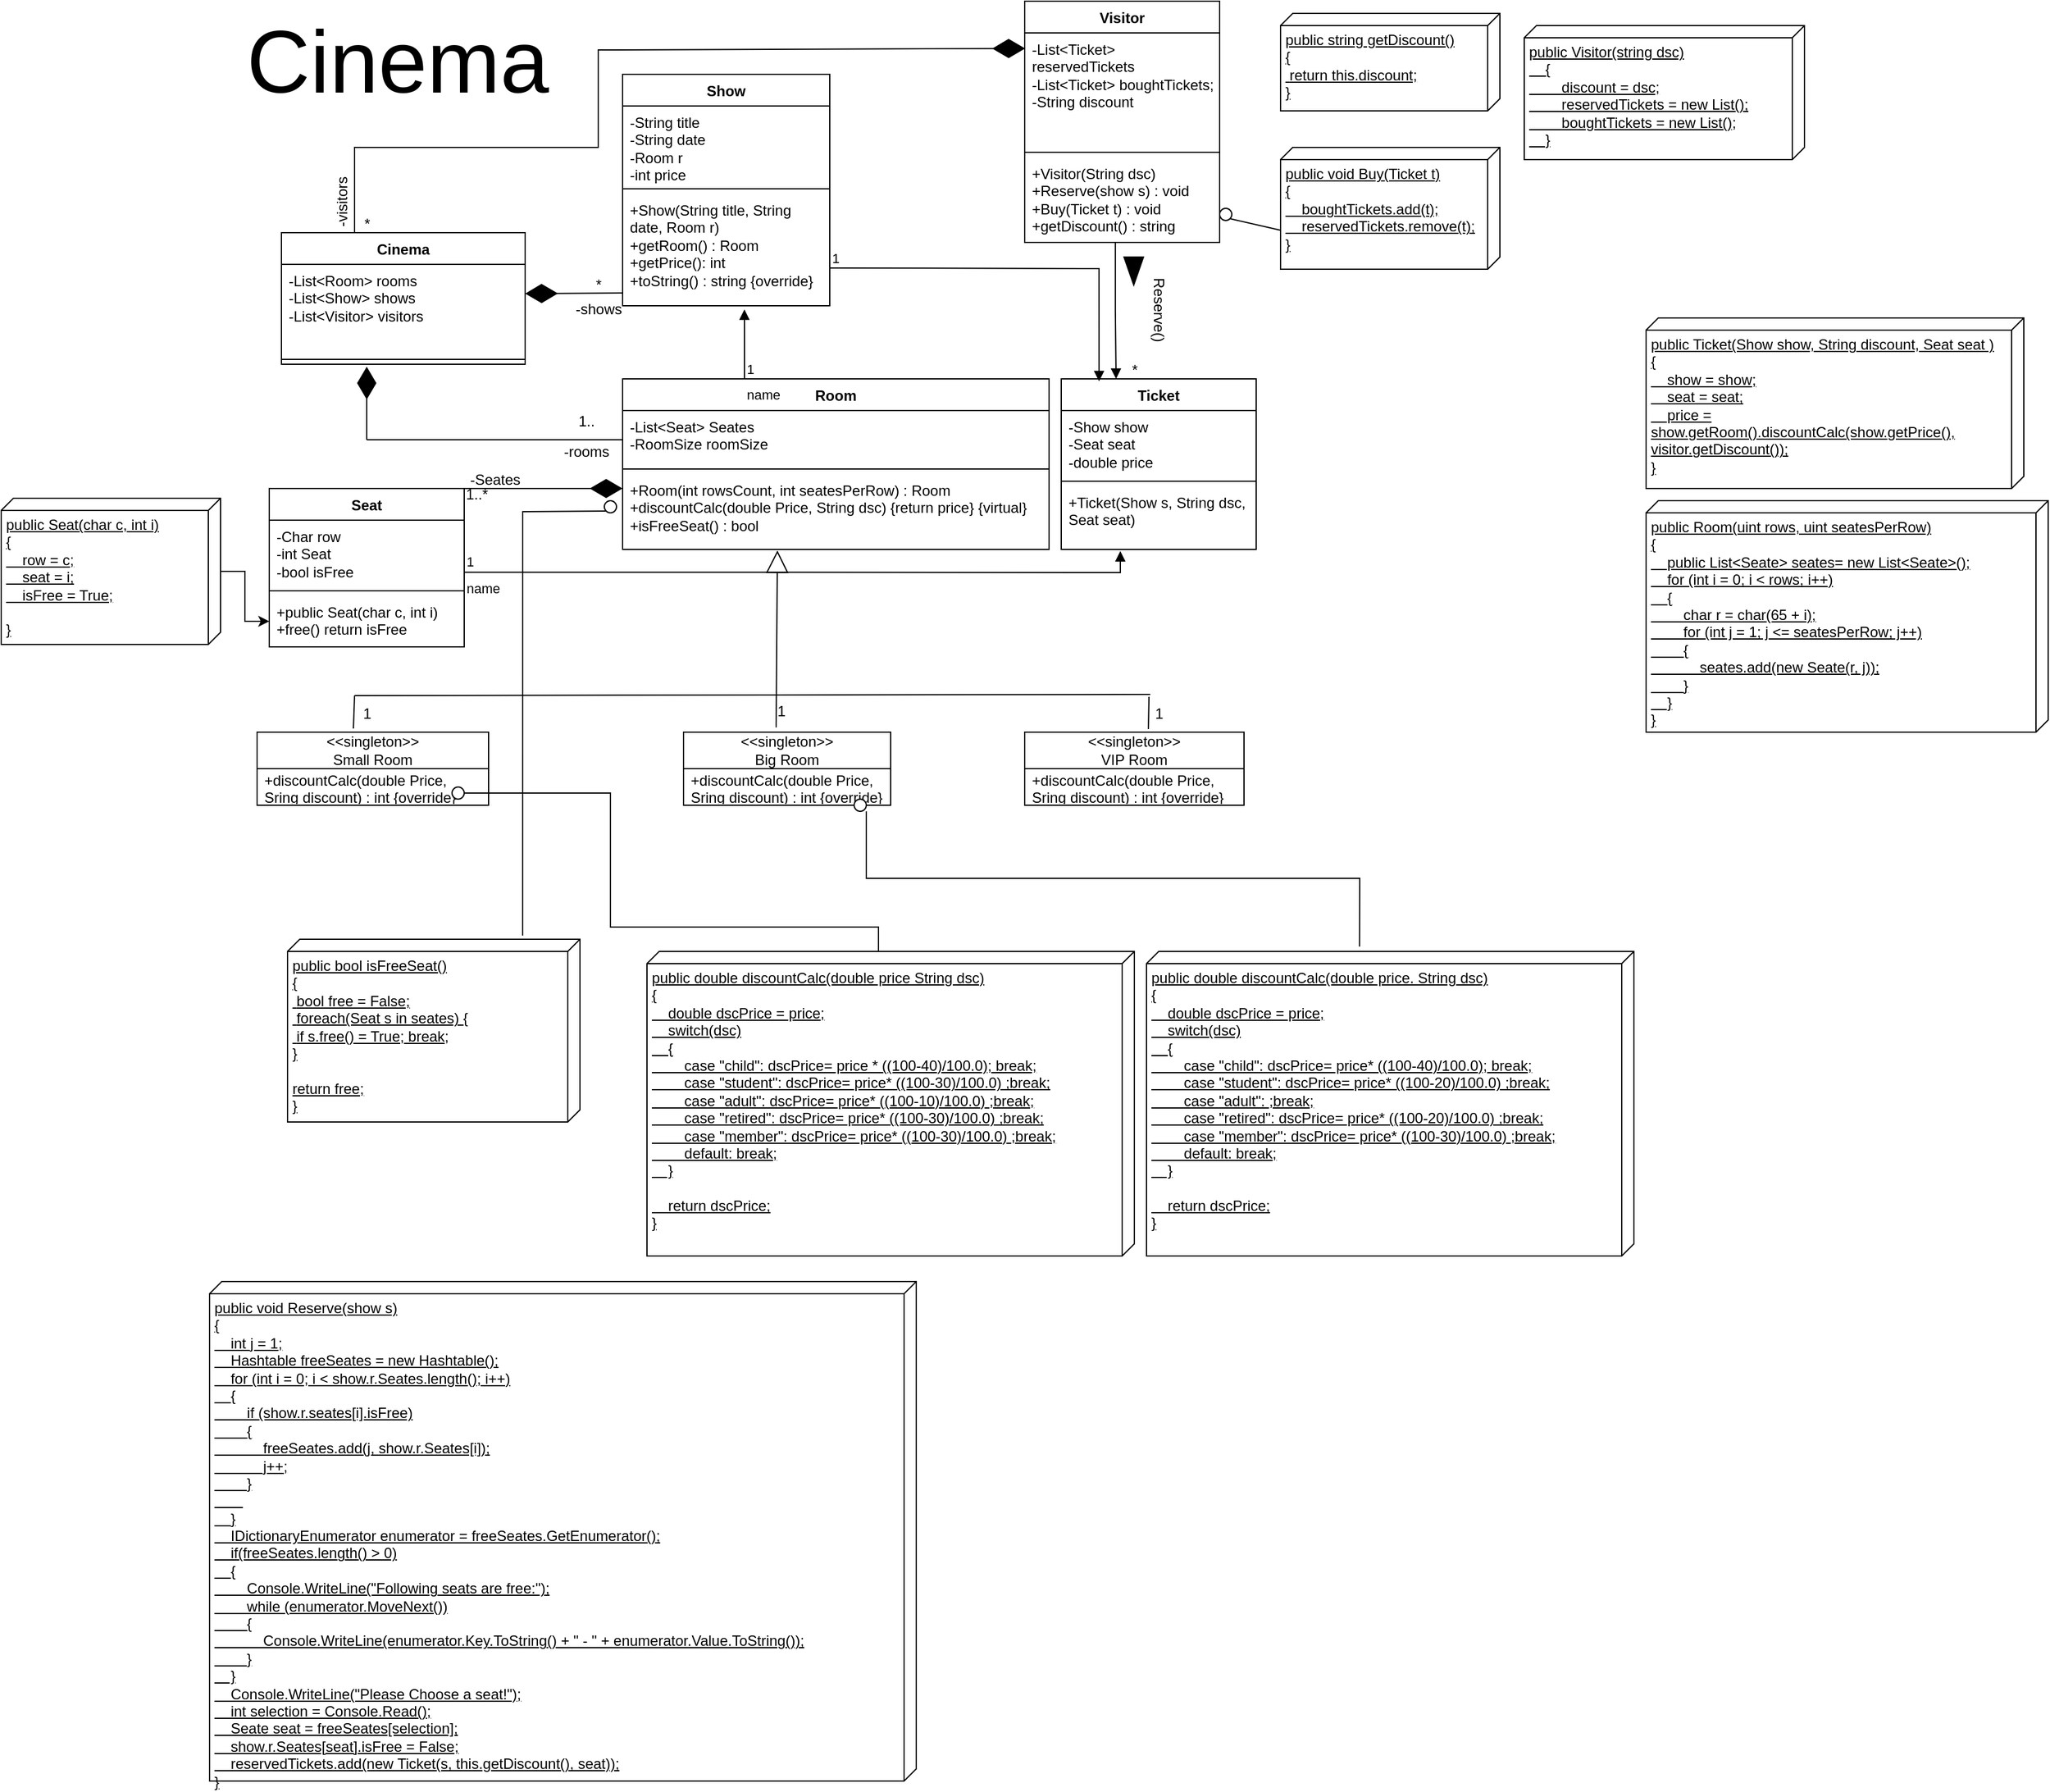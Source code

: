 <mxfile version="21.3.6" type="github">
  <diagram name="Page-1" id="c4acf3e9-155e-7222-9cf6-157b1a14988f">
    <mxGraphModel dx="2216" dy="737" grid="1" gridSize="10" guides="1" tooltips="1" connect="1" arrows="1" fold="1" page="1" pageScale="1" pageWidth="850" pageHeight="1100" background="none" math="0" shadow="0">
      <root>
        <mxCell id="0" />
        <mxCell id="1" parent="0" />
        <mxCell id="Fub8hcJ4NYJPcRC2N2-U-1" value="&amp;lt;&amp;lt;singleton&amp;gt;&amp;gt;&lt;br&gt;&lt;div&gt;Small Room&lt;/div&gt;" style="swimlane;fontStyle=0;childLayout=stackLayout;horizontal=1;startSize=30;horizontalStack=0;resizeParent=1;resizeParentMax=0;resizeLast=0;collapsible=1;marginBottom=0;whiteSpace=wrap;html=1;" parent="1" vertex="1">
          <mxGeometry x="30" y="610" width="190" height="60" as="geometry" />
        </mxCell>
        <mxCell id="Fub8hcJ4NYJPcRC2N2-U-2" value="+discountCalc(double Price, Sring discount) : int {override}" style="text;strokeColor=none;fillColor=none;align=left;verticalAlign=middle;spacingLeft=4;spacingRight=4;overflow=hidden;points=[[0,0.5],[1,0.5]];portConstraint=eastwest;rotatable=0;whiteSpace=wrap;html=1;" parent="Fub8hcJ4NYJPcRC2N2-U-1" vertex="1">
          <mxGeometry y="30" width="190" height="30" as="geometry" />
        </mxCell>
        <mxCell id="Fub8hcJ4NYJPcRC2N2-U-5" value="&lt;div&gt;&amp;lt;&amp;lt;singleton&amp;gt;&amp;gt;&lt;/div&gt;&lt;div&gt;Big Room&lt;/div&gt;" style="swimlane;fontStyle=0;childLayout=stackLayout;horizontal=1;startSize=30;horizontalStack=0;resizeParent=1;resizeParentMax=0;resizeLast=0;collapsible=1;marginBottom=0;whiteSpace=wrap;html=1;" parent="1" vertex="1">
          <mxGeometry x="380" y="610" width="170" height="60" as="geometry" />
        </mxCell>
        <mxCell id="Fub8hcJ4NYJPcRC2N2-U-6" value="+discountCalc(double Price, Sring discount) : int {override}" style="text;strokeColor=none;fillColor=none;align=left;verticalAlign=middle;spacingLeft=4;spacingRight=4;overflow=hidden;points=[[0,0.5],[1,0.5]];portConstraint=eastwest;rotatable=0;whiteSpace=wrap;html=1;" parent="Fub8hcJ4NYJPcRC2N2-U-5" vertex="1">
          <mxGeometry y="30" width="170" height="30" as="geometry" />
        </mxCell>
        <mxCell id="Fub8hcJ4NYJPcRC2N2-U-9" value="&amp;lt;&amp;lt;singleton&amp;gt;&amp;gt;&lt;div&gt;VIP Room&lt;/div&gt;" style="swimlane;fontStyle=0;childLayout=stackLayout;horizontal=1;startSize=30;horizontalStack=0;resizeParent=1;resizeParentMax=0;resizeLast=0;collapsible=1;marginBottom=0;whiteSpace=wrap;html=1;" parent="1" vertex="1">
          <mxGeometry x="660" y="610" width="180" height="60" as="geometry" />
        </mxCell>
        <mxCell id="Fub8hcJ4NYJPcRC2N2-U-10" value="+discountCalc(double Price, Sring discount) : int {override}" style="text;strokeColor=none;fillColor=none;align=left;verticalAlign=middle;spacingLeft=4;spacingRight=4;overflow=hidden;points=[[0,0.5],[1,0.5]];portConstraint=eastwest;rotatable=0;whiteSpace=wrap;html=1;" parent="Fub8hcJ4NYJPcRC2N2-U-9" vertex="1">
          <mxGeometry y="30" width="180" height="30" as="geometry" />
        </mxCell>
        <mxCell id="Fub8hcJ4NYJPcRC2N2-U-13" value="" style="endArrow=block;endSize=16;endFill=0;html=1;rounded=0;entryX=0.363;entryY=1.014;entryDx=0;entryDy=0;entryPerimeter=0;exitX=0.447;exitY=-0.064;exitDx=0;exitDy=0;exitPerimeter=0;" parent="1" target="mv2xZKtYBl5VgR-Bn2mG-12" edge="1" source="Fub8hcJ4NYJPcRC2N2-U-5">
          <mxGeometry width="160" relative="1" as="geometry">
            <mxPoint x="450" y="600" as="sourcePoint" />
            <mxPoint x="449.46" y="445.01" as="targetPoint" />
          </mxGeometry>
        </mxCell>
        <mxCell id="Fub8hcJ4NYJPcRC2N2-U-14" value="" style="endArrow=none;html=1;rounded=0;entryX=0.267;entryY=-0.033;entryDx=0;entryDy=0;entryPerimeter=0;" parent="1" target="mv2xZKtYBl5VgR-Bn2mG-66" edge="1">
          <mxGeometry width="50" height="50" relative="1" as="geometry">
            <mxPoint x="110" y="580" as="sourcePoint" />
            <mxPoint x="740" y="580" as="targetPoint" />
          </mxGeometry>
        </mxCell>
        <mxCell id="Fub8hcJ4NYJPcRC2N2-U-15" value="" style="endArrow=none;html=1;rounded=0;exitX=0.416;exitY=-0.05;exitDx=0;exitDy=0;exitPerimeter=0;" parent="1" source="Fub8hcJ4NYJPcRC2N2-U-1" edge="1">
          <mxGeometry width="50" height="50" relative="1" as="geometry">
            <mxPoint x="110" y="630" as="sourcePoint" />
            <mxPoint x="110" y="580" as="targetPoint" />
          </mxGeometry>
        </mxCell>
        <mxCell id="Fub8hcJ4NYJPcRC2N2-U-16" value="" style="endArrow=none;html=1;rounded=0;entryX=0.564;entryY=-0.042;entryDx=0;entryDy=0;entryPerimeter=0;exitX=0.233;exitY=0.033;exitDx=0;exitDy=0;exitPerimeter=0;" parent="1" source="mv2xZKtYBl5VgR-Bn2mG-66" target="Fub8hcJ4NYJPcRC2N2-U-9" edge="1">
          <mxGeometry width="50" height="50" relative="1" as="geometry">
            <mxPoint x="740" y="580" as="sourcePoint" />
            <mxPoint x="670" y="530" as="targetPoint" />
          </mxGeometry>
        </mxCell>
        <mxCell id="Fub8hcJ4NYJPcRC2N2-U-17" value="" style="endArrow=diamondThin;endFill=1;endSize=24;html=1;rounded=0;" parent="1" edge="1">
          <mxGeometry width="160" relative="1" as="geometry">
            <mxPoint x="330" y="249.5" as="sourcePoint" />
            <mxPoint x="250" y="250" as="targetPoint" />
          </mxGeometry>
        </mxCell>
        <mxCell id="Fub8hcJ4NYJPcRC2N2-U-18" value="" style="endArrow=diamondThin;endFill=1;endSize=24;html=1;rounded=0;" parent="1" edge="1">
          <mxGeometry width="160" relative="1" as="geometry">
            <mxPoint x="120" y="370" as="sourcePoint" />
            <mxPoint x="120" y="310" as="targetPoint" />
          </mxGeometry>
        </mxCell>
        <mxCell id="Fub8hcJ4NYJPcRC2N2-U-20" value="-rooms" style="text;html=1;align=center;verticalAlign=middle;resizable=0;points=[];autosize=1;strokeColor=none;fillColor=none;" parent="1" vertex="1">
          <mxGeometry x="270" y="365" width="60" height="30" as="geometry" />
        </mxCell>
        <mxCell id="Fub8hcJ4NYJPcRC2N2-U-21" value="1.." style="text;html=1;align=center;verticalAlign=middle;resizable=0;points=[];autosize=1;strokeColor=none;fillColor=none;" parent="1" vertex="1">
          <mxGeometry x="280" y="340" width="40" height="30" as="geometry" />
        </mxCell>
        <mxCell id="Fub8hcJ4NYJPcRC2N2-U-22" value="&lt;div&gt;-shows&lt;/div&gt;" style="text;html=1;align=center;verticalAlign=middle;resizable=0;points=[];autosize=1;strokeColor=none;fillColor=none;" parent="1" vertex="1">
          <mxGeometry x="280" y="248" width="60" height="30" as="geometry" />
        </mxCell>
        <mxCell id="Fub8hcJ4NYJPcRC2N2-U-23" value="*" style="text;html=1;align=center;verticalAlign=middle;resizable=0;points=[];autosize=1;strokeColor=none;fillColor=none;" parent="1" vertex="1">
          <mxGeometry x="295" y="228" width="30" height="30" as="geometry" />
        </mxCell>
        <mxCell id="mv2xZKtYBl5VgR-Bn2mG-1" value="Cinema" style="swimlane;fontStyle=1;align=center;verticalAlign=top;childLayout=stackLayout;horizontal=1;startSize=26;horizontalStack=0;resizeParent=1;resizeParentMax=0;resizeLast=0;collapsible=1;marginBottom=0;whiteSpace=wrap;html=1;" parent="1" vertex="1">
          <mxGeometry x="50" y="200" width="200" height="108" as="geometry" />
        </mxCell>
        <mxCell id="mv2xZKtYBl5VgR-Bn2mG-2" value="&lt;div&gt;-List&amp;lt;Room&amp;gt; rooms&lt;/div&gt;&lt;div&gt;-List&amp;lt;Show&amp;gt; shows&lt;/div&gt;&lt;div&gt;-List&amp;lt;Visitor&amp;gt; visitors&lt;br&gt;&lt;/div&gt;" style="text;strokeColor=none;fillColor=none;align=left;verticalAlign=top;spacingLeft=4;spacingRight=4;overflow=hidden;rotatable=0;points=[[0,0.5],[1,0.5]];portConstraint=eastwest;whiteSpace=wrap;html=1;" parent="mv2xZKtYBl5VgR-Bn2mG-1" vertex="1">
          <mxGeometry y="26" width="200" height="74" as="geometry" />
        </mxCell>
        <mxCell id="mv2xZKtYBl5VgR-Bn2mG-3" value="" style="line;strokeWidth=1;fillColor=none;align=left;verticalAlign=middle;spacingTop=-1;spacingLeft=3;spacingRight=3;rotatable=0;labelPosition=right;points=[];portConstraint=eastwest;strokeColor=inherit;" parent="mv2xZKtYBl5VgR-Bn2mG-1" vertex="1">
          <mxGeometry y="100" width="200" height="8" as="geometry" />
        </mxCell>
        <mxCell id="mv2xZKtYBl5VgR-Bn2mG-5" value="Show" style="swimlane;fontStyle=1;align=center;verticalAlign=top;childLayout=stackLayout;horizontal=1;startSize=26;horizontalStack=0;resizeParent=1;resizeParentMax=0;resizeLast=0;collapsible=1;marginBottom=0;whiteSpace=wrap;html=1;" parent="1" vertex="1">
          <mxGeometry x="330" y="70" width="170" height="190" as="geometry" />
        </mxCell>
        <mxCell id="mv2xZKtYBl5VgR-Bn2mG-6" value="&lt;div&gt;-String title&lt;/div&gt;-String date&lt;br&gt;-Room r&lt;br&gt;-int price" style="text;strokeColor=none;fillColor=none;align=left;verticalAlign=top;spacingLeft=4;spacingRight=4;overflow=hidden;rotatable=0;points=[[0,0.5],[1,0.5]];portConstraint=eastwest;whiteSpace=wrap;html=1;" parent="mv2xZKtYBl5VgR-Bn2mG-5" vertex="1">
          <mxGeometry y="26" width="170" height="64" as="geometry" />
        </mxCell>
        <mxCell id="mv2xZKtYBl5VgR-Bn2mG-7" value="" style="line;strokeWidth=1;fillColor=none;align=left;verticalAlign=middle;spacingTop=-1;spacingLeft=3;spacingRight=3;rotatable=0;labelPosition=right;points=[];portConstraint=eastwest;strokeColor=inherit;" parent="mv2xZKtYBl5VgR-Bn2mG-5" vertex="1">
          <mxGeometry y="90" width="170" height="8" as="geometry" />
        </mxCell>
        <mxCell id="mv2xZKtYBl5VgR-Bn2mG-8" value="+Show(String title, String date, Room r)&lt;br&gt;&lt;div&gt;+getRoom() : Room&lt;/div&gt;&lt;div&gt;+getPrice(): int&lt;/div&gt;&lt;div&gt;+toString() : string {override}&lt;br&gt;&lt;/div&gt;" style="text;strokeColor=none;fillColor=none;align=left;verticalAlign=top;spacingLeft=4;spacingRight=4;overflow=hidden;rotatable=0;points=[[0,0.5],[1,0.5]];portConstraint=eastwest;whiteSpace=wrap;html=1;" parent="mv2xZKtYBl5VgR-Bn2mG-5" vertex="1">
          <mxGeometry y="98" width="170" height="92" as="geometry" />
        </mxCell>
        <mxCell id="mv2xZKtYBl5VgR-Bn2mG-9" value="Room" style="swimlane;fontStyle=1;align=center;verticalAlign=top;childLayout=stackLayout;horizontal=1;startSize=26;horizontalStack=0;resizeParent=1;resizeParentMax=0;resizeLast=0;collapsible=1;marginBottom=0;whiteSpace=wrap;html=1;" parent="1" vertex="1">
          <mxGeometry x="330" y="320" width="350" height="140" as="geometry" />
        </mxCell>
        <mxCell id="mv2xZKtYBl5VgR-Bn2mG-10" value="&lt;div&gt;-List&amp;lt;Seat&amp;gt; Seates&lt;br&gt;-RoomSize roomSize&lt;br&gt;&lt;/div&gt;" style="text;strokeColor=none;fillColor=none;align=left;verticalAlign=top;spacingLeft=4;spacingRight=4;overflow=hidden;rotatable=0;points=[[0,0.5],[1,0.5]];portConstraint=eastwest;whiteSpace=wrap;html=1;" parent="mv2xZKtYBl5VgR-Bn2mG-9" vertex="1">
          <mxGeometry y="26" width="350" height="44" as="geometry" />
        </mxCell>
        <mxCell id="mv2xZKtYBl5VgR-Bn2mG-11" value="" style="line;strokeWidth=1;fillColor=none;align=left;verticalAlign=middle;spacingTop=-1;spacingLeft=3;spacingRight=3;rotatable=0;labelPosition=right;points=[];portConstraint=eastwest;strokeColor=inherit;" parent="mv2xZKtYBl5VgR-Bn2mG-9" vertex="1">
          <mxGeometry y="70" width="350" height="8" as="geometry" />
        </mxCell>
        <mxCell id="mv2xZKtYBl5VgR-Bn2mG-12" value="&lt;div&gt;+Room(int rowsCount, int seatesPerRow) : Room&lt;br&gt;&lt;/div&gt;&lt;div&gt;+discountCalc(double Price, String dsc) {return price} {virtual}&lt;br&gt;+isFreeSeat() : bool&lt;br&gt;&lt;/div&gt;" style="text;strokeColor=none;fillColor=none;align=left;verticalAlign=top;spacingLeft=4;spacingRight=4;overflow=hidden;rotatable=0;points=[[0,0.5],[1,0.5]];portConstraint=eastwest;whiteSpace=wrap;html=1;" parent="mv2xZKtYBl5VgR-Bn2mG-9" vertex="1">
          <mxGeometry y="78" width="350" height="62" as="geometry" />
        </mxCell>
        <mxCell id="mv2xZKtYBl5VgR-Bn2mG-13" value="Visitor" style="swimlane;fontStyle=1;align=center;verticalAlign=top;childLayout=stackLayout;horizontal=1;startSize=26;horizontalStack=0;resizeParent=1;resizeParentMax=0;resizeLast=0;collapsible=1;marginBottom=0;whiteSpace=wrap;html=1;" parent="1" vertex="1">
          <mxGeometry x="660" y="10" width="160" height="198" as="geometry" />
        </mxCell>
        <mxCell id="mv2xZKtYBl5VgR-Bn2mG-14" value="&lt;div&gt;-List&amp;lt;Ticket&amp;gt; reservedTickets&lt;/div&gt;&lt;div&gt;-List&amp;lt;Ticket&amp;gt; boughtTickets;&lt;br&gt;&lt;/div&gt;-String discount" style="text;strokeColor=none;fillColor=none;align=left;verticalAlign=top;spacingLeft=4;spacingRight=4;overflow=hidden;rotatable=0;points=[[0,0.5],[1,0.5]];portConstraint=eastwest;whiteSpace=wrap;html=1;" parent="mv2xZKtYBl5VgR-Bn2mG-13" vertex="1">
          <mxGeometry y="26" width="160" height="94" as="geometry" />
        </mxCell>
        <mxCell id="mv2xZKtYBl5VgR-Bn2mG-15" value="" style="line;strokeWidth=1;fillColor=none;align=left;verticalAlign=middle;spacingTop=-1;spacingLeft=3;spacingRight=3;rotatable=0;labelPosition=right;points=[];portConstraint=eastwest;strokeColor=inherit;" parent="mv2xZKtYBl5VgR-Bn2mG-13" vertex="1">
          <mxGeometry y="120" width="160" height="8" as="geometry" />
        </mxCell>
        <mxCell id="mv2xZKtYBl5VgR-Bn2mG-16" value="&lt;div&gt;+Visitor(String dsc)&lt;br&gt;+Reserve(show s) : void&lt;br&gt;&lt;/div&gt;&lt;div&gt;+Buy(Ticket t) : void&lt;/div&gt;&lt;div&gt;+getDiscount() : string&lt;br&gt;&lt;/div&gt;&lt;div&gt;&lt;br&gt;&lt;/div&gt;" style="text;strokeColor=none;fillColor=none;align=left;verticalAlign=top;spacingLeft=4;spacingRight=4;overflow=hidden;rotatable=0;points=[[0,0.5],[1,0.5]];portConstraint=eastwest;whiteSpace=wrap;html=1;" parent="mv2xZKtYBl5VgR-Bn2mG-13" vertex="1">
          <mxGeometry y="128" width="160" height="70" as="geometry" />
        </mxCell>
        <mxCell id="mv2xZKtYBl5VgR-Bn2mG-17" value="" style="endArrow=none;html=1;rounded=0;" parent="1" edge="1">
          <mxGeometry width="50" height="50" relative="1" as="geometry">
            <mxPoint x="120" y="370" as="sourcePoint" />
            <mxPoint x="330" y="370" as="targetPoint" />
            <Array as="points" />
          </mxGeometry>
        </mxCell>
        <mxCell id="mv2xZKtYBl5VgR-Bn2mG-19" value="Ticket" style="swimlane;fontStyle=1;align=center;verticalAlign=top;childLayout=stackLayout;horizontal=1;startSize=26;horizontalStack=0;resizeParent=1;resizeParentMax=0;resizeLast=0;collapsible=1;marginBottom=0;whiteSpace=wrap;html=1;" parent="1" vertex="1">
          <mxGeometry x="690" y="320" width="160" height="140" as="geometry" />
        </mxCell>
        <mxCell id="mv2xZKtYBl5VgR-Bn2mG-20" value="-Show show&lt;br&gt;-Seat seat&lt;br&gt;-double price" style="text;strokeColor=none;fillColor=none;align=left;verticalAlign=top;spacingLeft=4;spacingRight=4;overflow=hidden;rotatable=0;points=[[0,0.5],[1,0.5]];portConstraint=eastwest;whiteSpace=wrap;html=1;" parent="mv2xZKtYBl5VgR-Bn2mG-19" vertex="1">
          <mxGeometry y="26" width="160" height="54" as="geometry" />
        </mxCell>
        <mxCell id="mv2xZKtYBl5VgR-Bn2mG-21" value="" style="line;strokeWidth=1;fillColor=none;align=left;verticalAlign=middle;spacingTop=-1;spacingLeft=3;spacingRight=3;rotatable=0;labelPosition=right;points=[];portConstraint=eastwest;strokeColor=inherit;" parent="mv2xZKtYBl5VgR-Bn2mG-19" vertex="1">
          <mxGeometry y="80" width="160" height="8" as="geometry" />
        </mxCell>
        <mxCell id="mv2xZKtYBl5VgR-Bn2mG-22" value="+Ticket(Show s, String dsc, Seat seat)" style="text;strokeColor=none;fillColor=none;align=left;verticalAlign=top;spacingLeft=4;spacingRight=4;overflow=hidden;rotatable=0;points=[[0,0.5],[1,0.5]];portConstraint=eastwest;whiteSpace=wrap;html=1;" parent="mv2xZKtYBl5VgR-Bn2mG-19" vertex="1">
          <mxGeometry y="88" width="160" height="52" as="geometry" />
        </mxCell>
        <mxCell id="mv2xZKtYBl5VgR-Bn2mG-23" value="" style="shape=mxgraph.arrows2.wedgeArrow;html=1;bendable=0;startWidth=8;fillColor=strokeColor;defaultFillColor=invert;defaultGradientColor=invert;rounded=0;" parent="1" edge="1">
          <mxGeometry width="100" height="100" relative="1" as="geometry">
            <mxPoint x="749.5" y="220" as="sourcePoint" />
            <mxPoint x="749.5" y="243" as="targetPoint" />
          </mxGeometry>
        </mxCell>
        <mxCell id="mv2xZKtYBl5VgR-Bn2mG-24" value="Reserve()" style="text;html=1;align=center;verticalAlign=middle;resizable=0;points=[];autosize=1;strokeColor=none;fillColor=none;rotation=90;" parent="1" vertex="1">
          <mxGeometry x="730" y="248" width="80" height="30" as="geometry" />
        </mxCell>
        <mxCell id="mv2xZKtYBl5VgR-Bn2mG-25" value="Seat" style="swimlane;fontStyle=1;align=center;verticalAlign=top;childLayout=stackLayout;horizontal=1;startSize=26;horizontalStack=0;resizeParent=1;resizeParentMax=0;resizeLast=0;collapsible=1;marginBottom=0;whiteSpace=wrap;html=1;" parent="1" vertex="1">
          <mxGeometry x="40" y="410" width="160" height="130" as="geometry" />
        </mxCell>
        <mxCell id="mv2xZKtYBl5VgR-Bn2mG-26" value="-Char row&lt;br&gt;-int Seat&lt;br&gt;-bool isFree" style="text;strokeColor=none;fillColor=none;align=left;verticalAlign=top;spacingLeft=4;spacingRight=4;overflow=hidden;rotatable=0;points=[[0,0.5],[1,0.5]];portConstraint=eastwest;whiteSpace=wrap;html=1;" parent="mv2xZKtYBl5VgR-Bn2mG-25" vertex="1">
          <mxGeometry y="26" width="160" height="54" as="geometry" />
        </mxCell>
        <mxCell id="mv2xZKtYBl5VgR-Bn2mG-27" value="" style="line;strokeWidth=1;fillColor=none;align=left;verticalAlign=middle;spacingTop=-1;spacingLeft=3;spacingRight=3;rotatable=0;labelPosition=right;points=[];portConstraint=eastwest;strokeColor=inherit;" parent="mv2xZKtYBl5VgR-Bn2mG-25" vertex="1">
          <mxGeometry y="80" width="160" height="8" as="geometry" />
        </mxCell>
        <mxCell id="mv2xZKtYBl5VgR-Bn2mG-28" value="&lt;div&gt;+public Seat(char c, int i)&lt;br&gt;&lt;/div&gt;&lt;div&gt;+free() return isFree&lt;/div&gt;" style="text;strokeColor=none;fillColor=none;align=left;verticalAlign=top;spacingLeft=4;spacingRight=4;overflow=hidden;rotatable=0;points=[[0,0.5],[1,0.5]];portConstraint=eastwest;whiteSpace=wrap;html=1;" parent="mv2xZKtYBl5VgR-Bn2mG-25" vertex="1">
          <mxGeometry y="88" width="160" height="42" as="geometry" />
        </mxCell>
        <mxCell id="mv2xZKtYBl5VgR-Bn2mG-29" value="&lt;font style=&quot;font-size: 72px;&quot;&gt;Cinema&lt;/font&gt;" style="text;html=1;align=center;verticalAlign=middle;resizable=0;points=[];autosize=1;strokeColor=none;fillColor=none;" parent="1" vertex="1">
          <mxGeometry x="10" y="10" width="270" height="100" as="geometry" />
        </mxCell>
        <mxCell id="mv2xZKtYBl5VgR-Bn2mG-30" value="public bool isFreeSeat()&lt;br&gt;&lt;div&gt;{&lt;/div&gt;&lt;div&gt;&lt;span style=&quot;white-space: pre;&quot;&gt; &lt;/span&gt;bool free = False;&lt;br&gt;&lt;/div&gt;&lt;div&gt;&lt;span style=&quot;white-space: pre;&quot;&gt; &lt;/span&gt;foreach(Seat s in seates) {&lt;/div&gt;&lt;div&gt;&lt;span style=&quot;white-space: pre;&quot;&gt; &lt;/span&gt;if s.free() = True; break; &lt;br&gt;&lt;/div&gt;&lt;div&gt;}&lt;/div&gt;&lt;div&gt;&lt;br&gt;&lt;/div&gt;&lt;div&gt;return free;&lt;br&gt;&lt;/div&gt;&lt;div&gt;}&lt;/div&gt;" style="verticalAlign=top;align=left;spacingTop=8;spacingLeft=2;spacingRight=12;shape=cube;size=10;direction=south;fontStyle=4;html=1;whiteSpace=wrap;" parent="1" vertex="1">
          <mxGeometry x="55" y="780" width="240" height="150" as="geometry" />
        </mxCell>
        <mxCell id="mv2xZKtYBl5VgR-Bn2mG-31" value="public double discountCalc(double price String dsc)&lt;br&gt;{&lt;br&gt;&amp;nbsp;&amp;nbsp; &amp;nbsp;double dscPrice = price;&lt;br&gt;&amp;nbsp;&amp;nbsp; &amp;nbsp;switch(dsc) &lt;br&gt;&amp;nbsp;&amp;nbsp; &amp;nbsp;{&lt;br&gt;&amp;nbsp;&amp;nbsp; &amp;nbsp;&amp;nbsp;&amp;nbsp;&amp;nbsp; case &quot;child&quot;: dscPrice= price * ((100-40)/100.0); break;&lt;br&gt;&amp;nbsp;&amp;nbsp; &amp;nbsp;&amp;nbsp;&amp;nbsp;&amp;nbsp; case &quot;student&quot;: dscPrice= price* ((100-30)/100.0) ;break;&lt;br&gt;&amp;nbsp;&amp;nbsp; &amp;nbsp;&amp;nbsp;&amp;nbsp;&amp;nbsp; case &quot;adult&quot;: dscPrice= price* ((100-10)/100.0) ;break;&lt;br&gt;&amp;nbsp;&amp;nbsp; &amp;nbsp;&amp;nbsp;&amp;nbsp;&amp;nbsp; case &quot;retired&quot;: dscPrice= price* ((100-30)/100.0) ;break;&lt;br&gt;&amp;nbsp;&amp;nbsp; &amp;nbsp;&amp;nbsp;&amp;nbsp;&amp;nbsp; case &quot;member&quot;: dscPrice= price* ((100-30)/100.0) ;break;&lt;br&gt;&amp;nbsp;&amp;nbsp; &amp;nbsp;&amp;nbsp;&amp;nbsp;&amp;nbsp; default: break;&lt;br&gt;&amp;nbsp;&amp;nbsp; &amp;nbsp;}&lt;br&gt;&lt;br&gt;&amp;nbsp;&amp;nbsp; &amp;nbsp;return dscPrice;&lt;br&gt;}" style="verticalAlign=top;align=left;spacingTop=8;spacingLeft=2;spacingRight=12;shape=cube;size=10;direction=south;fontStyle=4;html=1;whiteSpace=wrap;" parent="1" vertex="1">
          <mxGeometry x="350" y="790" width="400" height="250" as="geometry" />
        </mxCell>
        <mxCell id="mv2xZKtYBl5VgR-Bn2mG-33" value="public double discountCalc(double price. String dsc)&lt;br&gt;{&lt;br&gt;&amp;nbsp;&amp;nbsp;&amp;nbsp; double dscPrice = price;&lt;br&gt;&amp;nbsp;&amp;nbsp; &amp;nbsp;switch(dsc) &lt;br&gt;&amp;nbsp;&amp;nbsp; &amp;nbsp;{&lt;br&gt;&amp;nbsp;&amp;nbsp; &amp;nbsp;&amp;nbsp;&amp;nbsp;&amp;nbsp; case &quot;child&quot;: dscPrice= price* ((100-40)/100.0); break;&lt;br&gt;&amp;nbsp;&amp;nbsp; &amp;nbsp;&amp;nbsp;&amp;nbsp;&amp;nbsp; case &quot;student&quot;: dscPrice= price* ((100-20)/100.0) ;break;&lt;br&gt;&amp;nbsp;&amp;nbsp; &amp;nbsp;&amp;nbsp;&amp;nbsp;&amp;nbsp; case &quot;adult&quot;: ;break;&lt;br&gt;&amp;nbsp;&amp;nbsp; &amp;nbsp;&amp;nbsp;&amp;nbsp;&amp;nbsp; case &quot;retired&quot;: dscPrice= price* ((100-20)/100.0) ;break;&lt;br&gt;&amp;nbsp;&amp;nbsp; &amp;nbsp;&amp;nbsp;&amp;nbsp;&amp;nbsp; case &quot;member&quot;: dscPrice= price* ((100-30)/100.0) ;break;&lt;br&gt;&amp;nbsp;&amp;nbsp; &amp;nbsp;&amp;nbsp;&amp;nbsp;&amp;nbsp; default: break;&lt;br&gt;&amp;nbsp;&amp;nbsp; &amp;nbsp;}&lt;br&gt;&lt;br&gt;&amp;nbsp;&amp;nbsp; &amp;nbsp;return dscPrice;&lt;br&gt;}" style="verticalAlign=top;align=left;spacingTop=8;spacingLeft=2;spacingRight=12;shape=cube;size=10;direction=south;fontStyle=4;html=1;whiteSpace=wrap;" parent="1" vertex="1">
          <mxGeometry x="760" y="790" width="400" height="250" as="geometry" />
        </mxCell>
        <mxCell id="mv2xZKtYBl5VgR-Bn2mG-41" value="" style="ellipse;whiteSpace=wrap;html=1;aspect=fixed;" parent="1" vertex="1">
          <mxGeometry x="520" y="665" width="10" height="10" as="geometry" />
        </mxCell>
        <mxCell id="mv2xZKtYBl5VgR-Bn2mG-42" value="" style="endArrow=none;html=1;rounded=0;entryX=1;entryY=0.5;entryDx=0;entryDy=0;" parent="1" target="mv2xZKtYBl5VgR-Bn2mG-43" edge="1">
          <mxGeometry width="50" height="50" relative="1" as="geometry">
            <mxPoint x="540" y="790" as="sourcePoint" />
            <mxPoint x="200" y="680" as="targetPoint" />
            <Array as="points">
              <mxPoint x="540" y="770" />
              <mxPoint x="320" y="770" />
              <mxPoint x="320" y="660" />
            </Array>
          </mxGeometry>
        </mxCell>
        <mxCell id="mv2xZKtYBl5VgR-Bn2mG-43" value="" style="ellipse;whiteSpace=wrap;html=1;aspect=fixed;" parent="1" vertex="1">
          <mxGeometry x="190" y="655" width="10" height="10" as="geometry" />
        </mxCell>
        <mxCell id="mv2xZKtYBl5VgR-Bn2mG-45" value="" style="ellipse;whiteSpace=wrap;html=1;aspect=fixed;" parent="1" vertex="1">
          <mxGeometry x="315" y="420" width="10" height="10" as="geometry" />
        </mxCell>
        <mxCell id="mv2xZKtYBl5VgR-Bn2mG-46" value="" style="endArrow=none;html=1;rounded=0;exitX=-0.02;exitY=0.196;exitDx=0;exitDy=0;exitPerimeter=0;entryX=0;entryY=1;entryDx=0;entryDy=0;" parent="1" source="mv2xZKtYBl5VgR-Bn2mG-30" target="mv2xZKtYBl5VgR-Bn2mG-45" edge="1">
          <mxGeometry width="50" height="50" relative="1" as="geometry">
            <mxPoint x="320" y="760" as="sourcePoint" />
            <mxPoint x="250" y="420" as="targetPoint" />
            <Array as="points">
              <mxPoint x="248" y="429" />
            </Array>
          </mxGeometry>
        </mxCell>
        <mxCell id="mv2xZKtYBl5VgR-Bn2mG-47" value="public void Reserve(show s) &lt;br&gt;{&lt;br&gt;&amp;nbsp;&amp;nbsp; &amp;nbsp;int j = 1;&lt;br&gt;&amp;nbsp;&amp;nbsp; &amp;nbsp;Hashtable freeSeates = new Hashtable();&lt;br&gt;&amp;nbsp;&amp;nbsp; &amp;nbsp;for (int i = 0; i &amp;lt; show.r.Seates.length(); i++) &lt;br&gt;&amp;nbsp;&amp;nbsp; &amp;nbsp;{&lt;br&gt;&amp;nbsp;&amp;nbsp; &amp;nbsp;&amp;nbsp;&amp;nbsp;&amp;nbsp; if (show.r.seates[i].isFree)&lt;br&gt;&amp;nbsp;&amp;nbsp; &amp;nbsp;&amp;nbsp;&amp;nbsp;&amp;nbsp; {&lt;br&gt;&amp;nbsp;&amp;nbsp; &amp;nbsp;&amp;nbsp;&amp;nbsp;&amp;nbsp; &amp;nbsp;&amp;nbsp;&amp;nbsp; freeSeates.add(j, show.r.Seates[i]);&lt;br&gt;&amp;nbsp;&amp;nbsp; &amp;nbsp;&amp;nbsp;&amp;nbsp;&amp;nbsp; &amp;nbsp;&amp;nbsp;&amp;nbsp; j++;&lt;br&gt;&amp;nbsp;&amp;nbsp; &amp;nbsp;&amp;nbsp;&amp;nbsp;&amp;nbsp; }&lt;br&gt;&amp;nbsp;&amp;nbsp; &amp;nbsp;&amp;nbsp;&amp;nbsp;&amp;nbsp; &lt;br&gt;&amp;nbsp;&amp;nbsp; &amp;nbsp;}&lt;br&gt;&amp;nbsp;&amp;nbsp; &amp;nbsp;IDictionaryEnumerator enumerator = freeSeates.GetEnumerator();&lt;br&gt;&amp;nbsp;&amp;nbsp; &amp;nbsp;if(freeSeates.length() &amp;gt; 0)&lt;br&gt;&amp;nbsp;&amp;nbsp; &amp;nbsp;{&lt;br&gt;&amp;nbsp;&amp;nbsp; &amp;nbsp;&amp;nbsp;&amp;nbsp;&amp;nbsp; Console.WriteLine(&quot;Following seats are free:&quot;);&lt;br&gt;&amp;nbsp;&amp;nbsp; &amp;nbsp;&amp;nbsp;&amp;nbsp;&amp;nbsp; while (enumerator.MoveNext())&lt;br&gt;&amp;nbsp;&amp;nbsp; &amp;nbsp;&amp;nbsp;&amp;nbsp;&amp;nbsp; {&lt;br&gt;&amp;nbsp;&amp;nbsp; &amp;nbsp;&amp;nbsp;&amp;nbsp;&amp;nbsp; &amp;nbsp;&amp;nbsp;&amp;nbsp; Console.WriteLine(enumerator.Key.ToString() + &quot; - &quot; + enumerator.Value.ToString());&lt;br&gt;&amp;nbsp;&amp;nbsp; &amp;nbsp;&amp;nbsp;&amp;nbsp;&amp;nbsp; }&lt;br&gt;&amp;nbsp;&amp;nbsp; &amp;nbsp;}&lt;br&gt;&amp;nbsp;&amp;nbsp; &amp;nbsp;Console.WriteLine(&quot;Please Choose a seat!&quot;);&lt;br&gt;&amp;nbsp;&amp;nbsp; &amp;nbsp;int selection = Console.Read();&lt;br&gt;&lt;div&gt;&amp;nbsp;&amp;nbsp;&amp;nbsp; Seate seat = freeSeates[selection];&lt;/div&gt;&lt;div&gt;&amp;nbsp;&amp;nbsp;&amp;nbsp; show.r.Seates[seat].isFree = False;&lt;br&gt;&lt;/div&gt;&amp;nbsp;&amp;nbsp;&amp;nbsp; reservedTickets.add(new Ticket(s, this.getDiscount(), seat));&lt;br&gt;}" style="verticalAlign=top;align=left;spacingTop=8;spacingLeft=2;spacingRight=12;shape=cube;size=10;direction=south;fontStyle=4;html=1;whiteSpace=wrap;" parent="1" vertex="1">
          <mxGeometry x="-9" y="1061" width="580" height="410" as="geometry" />
        </mxCell>
        <mxCell id="mv2xZKtYBl5VgR-Bn2mG-49" value="*" style="text;html=1;align=center;verticalAlign=middle;resizable=0;points=[];autosize=1;strokeColor=none;fillColor=none;" parent="1" vertex="1">
          <mxGeometry x="735" y="298" width="30" height="30" as="geometry" />
        </mxCell>
        <mxCell id="mv2xZKtYBl5VgR-Bn2mG-50" value="" style="endArrow=diamondThin;endFill=1;endSize=24;html=1;rounded=0;" parent="1" edge="1">
          <mxGeometry width="160" relative="1" as="geometry">
            <mxPoint x="200" y="410" as="sourcePoint" />
            <mxPoint x="330" y="410" as="targetPoint" />
          </mxGeometry>
        </mxCell>
        <mxCell id="mv2xZKtYBl5VgR-Bn2mG-51" value="-Seates" style="text;html=1;align=center;verticalAlign=middle;resizable=0;points=[];autosize=1;strokeColor=none;fillColor=none;" parent="1" vertex="1">
          <mxGeometry x="190" y="388" width="70" height="30" as="geometry" />
        </mxCell>
        <mxCell id="mv2xZKtYBl5VgR-Bn2mG-52" value="1..*" style="text;html=1;align=center;verticalAlign=middle;resizable=0;points=[];autosize=1;strokeColor=none;fillColor=none;" parent="1" vertex="1">
          <mxGeometry x="190" y="400" width="40" height="30" as="geometry" />
        </mxCell>
        <mxCell id="mv2xZKtYBl5VgR-Bn2mG-54" value="public void Buy(Ticket t)&lt;br&gt;{&lt;br&gt;&amp;nbsp;&amp;nbsp; &amp;nbsp;boughtTickets.add(t);&lt;br&gt;&amp;nbsp;&amp;nbsp; &amp;nbsp;reservedTickets.remove(t);&lt;br&gt;}" style="verticalAlign=top;align=left;spacingTop=8;spacingLeft=2;spacingRight=12;shape=cube;size=10;direction=south;fontStyle=4;html=1;whiteSpace=wrap;" parent="1" vertex="1">
          <mxGeometry x="870" y="130" width="180" height="100" as="geometry" />
        </mxCell>
        <mxCell id="mv2xZKtYBl5VgR-Bn2mG-55" value="" style="ellipse;whiteSpace=wrap;html=1;aspect=fixed;" parent="1" vertex="1">
          <mxGeometry x="820" y="180" width="10" height="10" as="geometry" />
        </mxCell>
        <mxCell id="mv2xZKtYBl5VgR-Bn2mG-56" value="" style="endArrow=none;html=1;rounded=0;exitX=1;exitY=1;exitDx=0;exitDy=0;" parent="1" source="mv2xZKtYBl5VgR-Bn2mG-55" edge="1">
          <mxGeometry width="50" height="50" relative="1" as="geometry">
            <mxPoint x="820" y="248" as="sourcePoint" />
            <mxPoint x="870" y="198" as="targetPoint" />
          </mxGeometry>
        </mxCell>
        <mxCell id="mv2xZKtYBl5VgR-Bn2mG-62" value="" style="endArrow=none;html=1;rounded=0;entryX=-0.016;entryY=0.563;entryDx=0;entryDy=0;entryPerimeter=0;" parent="1" target="mv2xZKtYBl5VgR-Bn2mG-33" edge="1">
          <mxGeometry width="50" height="50" relative="1" as="geometry">
            <mxPoint x="530" y="675" as="sourcePoint" />
            <mxPoint x="530" y="720" as="targetPoint" />
            <Array as="points">
              <mxPoint x="530" y="730" />
              <mxPoint x="935" y="730" />
            </Array>
          </mxGeometry>
        </mxCell>
        <mxCell id="mv2xZKtYBl5VgR-Bn2mG-64" value="1" style="text;html=1;align=center;verticalAlign=middle;resizable=0;points=[];autosize=1;strokeColor=none;fillColor=none;rotation=0;" parent="1" vertex="1">
          <mxGeometry x="105" y="580" width="30" height="30" as="geometry" />
        </mxCell>
        <mxCell id="mv2xZKtYBl5VgR-Bn2mG-65" value="1" style="text;html=1;align=center;verticalAlign=middle;resizable=0;points=[];autosize=1;strokeColor=none;fillColor=none;" parent="1" vertex="1">
          <mxGeometry x="445" y="578" width="30" height="30" as="geometry" />
        </mxCell>
        <mxCell id="mv2xZKtYBl5VgR-Bn2mG-66" value="1" style="text;html=1;align=center;verticalAlign=middle;resizable=0;points=[];autosize=1;strokeColor=none;fillColor=none;" parent="1" vertex="1">
          <mxGeometry x="755" y="580" width="30" height="30" as="geometry" />
        </mxCell>
        <mxCell id="mv2xZKtYBl5VgR-Bn2mG-67" value="public Room(uint rows, uint seatesPerRow)&lt;br&gt;{&lt;br&gt;&amp;nbsp;&amp;nbsp; &amp;nbsp;public List&amp;lt;Seate&amp;gt; seates= new List&amp;lt;Seate&amp;gt;();&lt;br&gt;&amp;nbsp;&amp;nbsp; &amp;nbsp;for (int i = 0; i &amp;lt; rows; i++)&lt;br&gt;&amp;nbsp;&amp;nbsp; &amp;nbsp;{&lt;br&gt;&amp;nbsp;&amp;nbsp; &amp;nbsp;&amp;nbsp;&amp;nbsp;&amp;nbsp; char r = char(65 + i);&lt;br&gt;&amp;nbsp;&amp;nbsp; &amp;nbsp;&amp;nbsp;&amp;nbsp;&amp;nbsp; for (int j = 1; j &amp;lt;= seatesPerRow; j++)&lt;br&gt;&amp;nbsp;&amp;nbsp; &amp;nbsp;&amp;nbsp;&amp;nbsp;&amp;nbsp; {&lt;br&gt;&amp;nbsp;&amp;nbsp; &amp;nbsp;&amp;nbsp;&amp;nbsp;&amp;nbsp; &amp;nbsp;&amp;nbsp;&amp;nbsp; seates.add(new Seate(r, j));&lt;br&gt;&amp;nbsp;&amp;nbsp; &amp;nbsp;&amp;nbsp;&amp;nbsp;&amp;nbsp; }&lt;br&gt;&amp;nbsp;&amp;nbsp; &amp;nbsp;}&lt;br&gt;}" style="verticalAlign=top;align=left;spacingTop=8;spacingLeft=2;spacingRight=12;shape=cube;size=10;direction=south;fontStyle=4;html=1;whiteSpace=wrap;" parent="1" vertex="1">
          <mxGeometry x="1170" y="420" width="330" height="190" as="geometry" />
        </mxCell>
        <mxCell id="mv2xZKtYBl5VgR-Bn2mG-69" value="" style="edgeStyle=orthogonalEdgeStyle;rounded=0;orthogonalLoop=1;jettySize=auto;html=1;" parent="1" source="mv2xZKtYBl5VgR-Bn2mG-68" target="mv2xZKtYBl5VgR-Bn2mG-28" edge="1">
          <mxGeometry relative="1" as="geometry" />
        </mxCell>
        <mxCell id="mv2xZKtYBl5VgR-Bn2mG-68" value="public Seat(char c, int i)&lt;br&gt;{&lt;br&gt;&amp;nbsp;&amp;nbsp; &amp;nbsp;row = c;&lt;br&gt;&amp;nbsp;&amp;nbsp; &amp;nbsp;seat = i;&lt;br&gt;&amp;nbsp;&amp;nbsp; &amp;nbsp;isFree = True;&lt;br&gt;&lt;br&gt;}" style="verticalAlign=top;align=left;spacingTop=8;spacingLeft=2;spacingRight=12;shape=cube;size=10;direction=south;fontStyle=4;html=1;whiteSpace=wrap;" parent="1" vertex="1">
          <mxGeometry x="-180" y="418" width="180" height="120" as="geometry" />
        </mxCell>
        <mxCell id="mv2xZKtYBl5VgR-Bn2mG-70" value="public Ticket(Show show, String discount, Seat seat )&lt;br&gt;{&lt;br&gt;&amp;nbsp;&amp;nbsp; &amp;nbsp;show = show;&lt;br&gt;&amp;nbsp;&amp;nbsp; &amp;nbsp;seat = seat;&lt;br&gt;&amp;nbsp;&amp;nbsp; &amp;nbsp;price = show.getRoom().discountCalc(show.getPrice(), visitor.getDiscount());&lt;br&gt;}" style="verticalAlign=top;align=left;spacingTop=8;spacingLeft=2;spacingRight=12;shape=cube;size=10;direction=south;fontStyle=4;html=1;whiteSpace=wrap;" parent="1" vertex="1">
          <mxGeometry x="1170" y="270" width="310" height="140" as="geometry" />
        </mxCell>
        <mxCell id="mv2xZKtYBl5VgR-Bn2mG-71" value="&lt;div&gt;public string getDiscount()&lt;/div&gt;&lt;div&gt;{&lt;/div&gt;&lt;div&gt;&lt;span style=&quot;white-space: pre;&quot;&gt; &lt;/span&gt;return this.discount;&lt;br&gt;&lt;/div&gt;&lt;div&gt;}&lt;/div&gt;" style="verticalAlign=top;align=left;spacingTop=8;spacingLeft=2;spacingRight=12;shape=cube;size=10;direction=south;fontStyle=4;html=1;whiteSpace=wrap;" parent="1" vertex="1">
          <mxGeometry x="870" y="20" width="180" height="80" as="geometry" />
        </mxCell>
        <mxCell id="mv2xZKtYBl5VgR-Bn2mG-72" value="public Visitor(string dsc)&#xa;    {&#xa;        discount = dsc;&#xa;        reservedTickets = new List&lt;Ticket&gt;();&#xa;        boughtTickets = new List&lt;Ticket&gt;();&#xa;    }" style="verticalAlign=top;align=left;spacingTop=8;spacingLeft=2;spacingRight=12;shape=cube;size=10;direction=south;fontStyle=4;html=1;whiteSpace=wrap;" parent="1" vertex="1">
          <mxGeometry x="1070" y="30" width="230" height="110" as="geometry" />
        </mxCell>
        <mxCell id="gOYIMBs8qbMlLiHDaBJU-2" value="" style="endArrow=block;endFill=1;html=1;edgeStyle=orthogonalEdgeStyle;align=left;verticalAlign=top;rounded=0;entryX=0.194;entryY=0.014;entryDx=0;entryDy=0;entryPerimeter=0;" parent="1" target="mv2xZKtYBl5VgR-Bn2mG-19" edge="1">
          <mxGeometry x="-1" relative="1" as="geometry">
            <mxPoint x="500" y="229" as="sourcePoint" />
            <mxPoint x="700" y="230" as="targetPoint" />
          </mxGeometry>
        </mxCell>
        <mxCell id="gOYIMBs8qbMlLiHDaBJU-3" value="1" style="edgeLabel;resizable=0;html=1;align=left;verticalAlign=bottom;" parent="gOYIMBs8qbMlLiHDaBJU-2" connectable="0" vertex="1">
          <mxGeometry x="-1" relative="1" as="geometry" />
        </mxCell>
        <mxCell id="gOYIMBs8qbMlLiHDaBJU-4" value="name" style="endArrow=block;endFill=1;html=1;edgeStyle=orthogonalEdgeStyle;align=left;verticalAlign=top;rounded=0;entryX=0.588;entryY=1.033;entryDx=0;entryDy=0;entryPerimeter=0;" parent="1" source="mv2xZKtYBl5VgR-Bn2mG-9" target="mv2xZKtYBl5VgR-Bn2mG-8" edge="1">
          <mxGeometry x="-1" relative="1" as="geometry">
            <mxPoint x="500" y="400" as="sourcePoint" />
            <mxPoint x="430" y="270" as="targetPoint" />
            <Array as="points">
              <mxPoint x="430" y="280" />
              <mxPoint x="430" y="280" />
            </Array>
          </mxGeometry>
        </mxCell>
        <mxCell id="gOYIMBs8qbMlLiHDaBJU-5" value="1" style="edgeLabel;resizable=0;html=1;align=left;verticalAlign=bottom;" parent="gOYIMBs8qbMlLiHDaBJU-4" connectable="0" vertex="1">
          <mxGeometry x="-1" relative="1" as="geometry" />
        </mxCell>
        <mxCell id="gOYIMBs8qbMlLiHDaBJU-8" value="name" style="endArrow=block;endFill=1;html=1;edgeStyle=orthogonalEdgeStyle;align=left;verticalAlign=top;rounded=0;entryX=0.303;entryY=1.026;entryDx=0;entryDy=0;entryPerimeter=0;" parent="1" target="mv2xZKtYBl5VgR-Bn2mG-22" edge="1">
          <mxGeometry x="-1" relative="1" as="geometry">
            <mxPoint x="200" y="478.78" as="sourcePoint" />
            <mxPoint x="719" y="471.2" as="targetPoint" />
            <Array as="points">
              <mxPoint x="469" y="479" />
              <mxPoint x="719" y="479" />
            </Array>
          </mxGeometry>
        </mxCell>
        <mxCell id="gOYIMBs8qbMlLiHDaBJU-9" value="1" style="edgeLabel;resizable=0;html=1;align=left;verticalAlign=bottom;" parent="gOYIMBs8qbMlLiHDaBJU-8" connectable="0" vertex="1">
          <mxGeometry x="-1" relative="1" as="geometry" />
        </mxCell>
        <mxCell id="gljIpz4kgczkVQyp67Br-1" value="" style="endArrow=block;endFill=1;html=1;edgeStyle=orthogonalEdgeStyle;align=left;verticalAlign=top;rounded=0;exitX=0.465;exitY=1.004;exitDx=0;exitDy=0;exitPerimeter=0;" edge="1" parent="1" source="mv2xZKtYBl5VgR-Bn2mG-16">
          <mxGeometry x="-1" relative="1" as="geometry">
            <mxPoint x="735" y="215" as="sourcePoint" />
            <mxPoint x="735" y="320" as="targetPoint" />
            <Array as="points">
              <mxPoint x="734" y="264" />
              <mxPoint x="735" y="264" />
            </Array>
          </mxGeometry>
        </mxCell>
        <mxCell id="gljIpz4kgczkVQyp67Br-3" value="" style="endArrow=diamondThin;endFill=1;endSize=24;html=1;rounded=0;entryX=0.002;entryY=0.136;entryDx=0;entryDy=0;entryPerimeter=0;" edge="1" parent="1" target="mv2xZKtYBl5VgR-Bn2mG-14">
          <mxGeometry width="160" relative="1" as="geometry">
            <mxPoint x="110" y="200" as="sourcePoint" />
            <mxPoint x="255" y="164.57" as="targetPoint" />
            <Array as="points">
              <mxPoint x="110" y="130" />
              <mxPoint x="310" y="130" />
              <mxPoint x="310" y="50" />
            </Array>
          </mxGeometry>
        </mxCell>
        <mxCell id="gljIpz4kgczkVQyp67Br-4" value="*" style="text;html=1;align=center;verticalAlign=middle;resizable=0;points=[];autosize=1;strokeColor=none;fillColor=none;" vertex="1" parent="1">
          <mxGeometry x="105" y="178" width="30" height="30" as="geometry" />
        </mxCell>
        <mxCell id="gljIpz4kgczkVQyp67Br-5" value="-visitors" style="text;html=1;align=center;verticalAlign=middle;resizable=0;points=[];autosize=1;strokeColor=none;fillColor=none;rotation=270;" vertex="1" parent="1">
          <mxGeometry x="65" y="160" width="70" height="30" as="geometry" />
        </mxCell>
      </root>
    </mxGraphModel>
  </diagram>
</mxfile>
